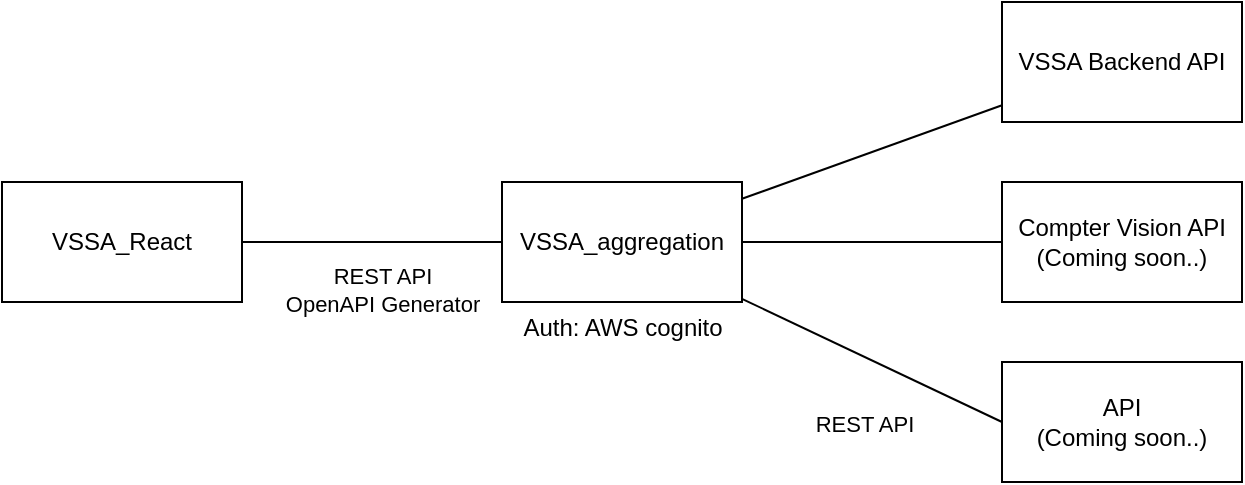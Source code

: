 <mxfile version="22.1.11" type="google">
  <diagram name="ページ1" id="NAnFWdwo6tMcAK1HEhqf">
    <mxGraphModel grid="1" page="1" gridSize="10" guides="1" tooltips="1" connect="1" arrows="1" fold="1" pageScale="1" pageWidth="827" pageHeight="1169" math="0" shadow="0">
      <root>
        <mxCell id="0" />
        <mxCell id="1" parent="0" />
        <mxCell id="5ASRaqfis5RF9sTNQ5yP-3" style="rounded=1;orthogonalLoop=1;jettySize=auto;html=1;endArrow=none;endFill=0;" edge="1" parent="1" source="5ASRaqfis5RF9sTNQ5yP-1" target="5ASRaqfis5RF9sTNQ5yP-2">
          <mxGeometry relative="1" as="geometry" />
        </mxCell>
        <mxCell id="5ASRaqfis5RF9sTNQ5yP-6" value="REST API&lt;br&gt;OpenAPI Generator" style="edgeLabel;html=1;align=center;verticalAlign=middle;resizable=0;points=[];" connectable="0" vertex="1" parent="5ASRaqfis5RF9sTNQ5yP-3">
          <mxGeometry x="0.2" y="-4" relative="1" as="geometry">
            <mxPoint x="-8" y="20" as="offset" />
          </mxGeometry>
        </mxCell>
        <mxCell id="5ASRaqfis5RF9sTNQ5yP-1" value="VSSA_React" style="rounded=0;whiteSpace=wrap;html=1;" vertex="1" parent="1">
          <mxGeometry x="90" y="246" width="120" height="60" as="geometry" />
        </mxCell>
        <mxCell id="5ASRaqfis5RF9sTNQ5yP-8" style="orthogonalLoop=1;jettySize=auto;html=1;endArrow=none;endFill=0;rounded=0;" edge="1" parent="1" source="5ASRaqfis5RF9sTNQ5yP-5" target="5ASRaqfis5RF9sTNQ5yP-2">
          <mxGeometry relative="1" as="geometry" />
        </mxCell>
        <mxCell id="5ASRaqfis5RF9sTNQ5yP-9" value="REST API" style="edgeLabel;html=1;align=center;verticalAlign=middle;resizable=0;points=[];" connectable="0" vertex="1" parent="5ASRaqfis5RF9sTNQ5yP-8">
          <mxGeometry x="-0.281" y="1" relative="1" as="geometry">
            <mxPoint x="-23" y="141" as="offset" />
          </mxGeometry>
        </mxCell>
        <mxCell id="5ASRaqfis5RF9sTNQ5yP-7" value="" style="group" connectable="0" vertex="1" parent="1">
          <mxGeometry x="340" y="246" width="120" height="88" as="geometry" />
        </mxCell>
        <mxCell id="5ASRaqfis5RF9sTNQ5yP-2" value="VSSA_aggregation" style="rounded=0;whiteSpace=wrap;html=1;" vertex="1" parent="5ASRaqfis5RF9sTNQ5yP-7">
          <mxGeometry width="120" height="60" as="geometry" />
        </mxCell>
        <mxCell id="5ASRaqfis5RF9sTNQ5yP-4" value="Auth: AWS cognito" style="text;html=1;align=center;verticalAlign=middle;resizable=0;points=[];autosize=1;strokeColor=none;fillColor=none;" vertex="1" parent="5ASRaqfis5RF9sTNQ5yP-7">
          <mxGeometry y="58" width="120" height="30" as="geometry" />
        </mxCell>
        <mxCell id="5ASRaqfis5RF9sTNQ5yP-13" style="orthogonalLoop=1;jettySize=auto;html=1;entryX=0;entryY=0.5;entryDx=0;entryDy=0;endArrow=none;endFill=0;rounded=0;" edge="1" parent="1" source="5ASRaqfis5RF9sTNQ5yP-2" target="5ASRaqfis5RF9sTNQ5yP-10">
          <mxGeometry relative="1" as="geometry" />
        </mxCell>
        <mxCell id="5ASRaqfis5RF9sTNQ5yP-14" value="" style="group" connectable="0" vertex="1" parent="1">
          <mxGeometry x="590" y="156" width="120" height="160" as="geometry" />
        </mxCell>
        <mxCell id="5ASRaqfis5RF9sTNQ5yP-5" value="VSSA Backend API" style="rounded=0;whiteSpace=wrap;html=1;" vertex="1" parent="5ASRaqfis5RF9sTNQ5yP-14">
          <mxGeometry width="120" height="60" as="geometry" />
        </mxCell>
        <mxCell id="5ASRaqfis5RF9sTNQ5yP-10" value="Compter Vision API&lt;br&gt;(Coming soon..)" style="rounded=0;whiteSpace=wrap;html=1;" vertex="1" parent="5ASRaqfis5RF9sTNQ5yP-14">
          <mxGeometry y="90" width="120" height="60" as="geometry" />
        </mxCell>
        <mxCell id="5ASRaqfis5RF9sTNQ5yP-16" value="API&lt;br&gt;(Coming soon..)" style="rounded=0;whiteSpace=wrap;html=1;" vertex="1" parent="1">
          <mxGeometry x="590" y="336" width="120" height="60" as="geometry" />
        </mxCell>
        <mxCell id="5ASRaqfis5RF9sTNQ5yP-17" style="rounded=0;orthogonalLoop=1;jettySize=auto;html=1;entryX=0;entryY=0.5;entryDx=0;entryDy=0;endArrow=none;endFill=0;" edge="1" parent="1" source="5ASRaqfis5RF9sTNQ5yP-2" target="5ASRaqfis5RF9sTNQ5yP-16">
          <mxGeometry relative="1" as="geometry" />
        </mxCell>
      </root>
    </mxGraphModel>
  </diagram>
</mxfile>
